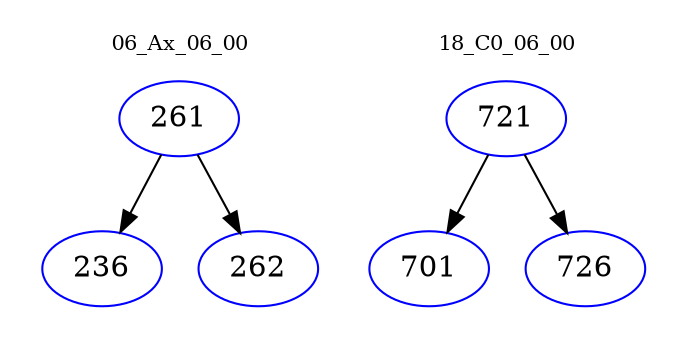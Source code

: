 digraph{
subgraph cluster_0 {
color = white
label = "06_Ax_06_00";
fontsize=10;
T0_261 [label="261", color="blue"]
T0_261 -> T0_236 [color="black"]
T0_236 [label="236", color="blue"]
T0_261 -> T0_262 [color="black"]
T0_262 [label="262", color="blue"]
}
subgraph cluster_1 {
color = white
label = "18_C0_06_00";
fontsize=10;
T1_721 [label="721", color="blue"]
T1_721 -> T1_701 [color="black"]
T1_701 [label="701", color="blue"]
T1_721 -> T1_726 [color="black"]
T1_726 [label="726", color="blue"]
}
}
